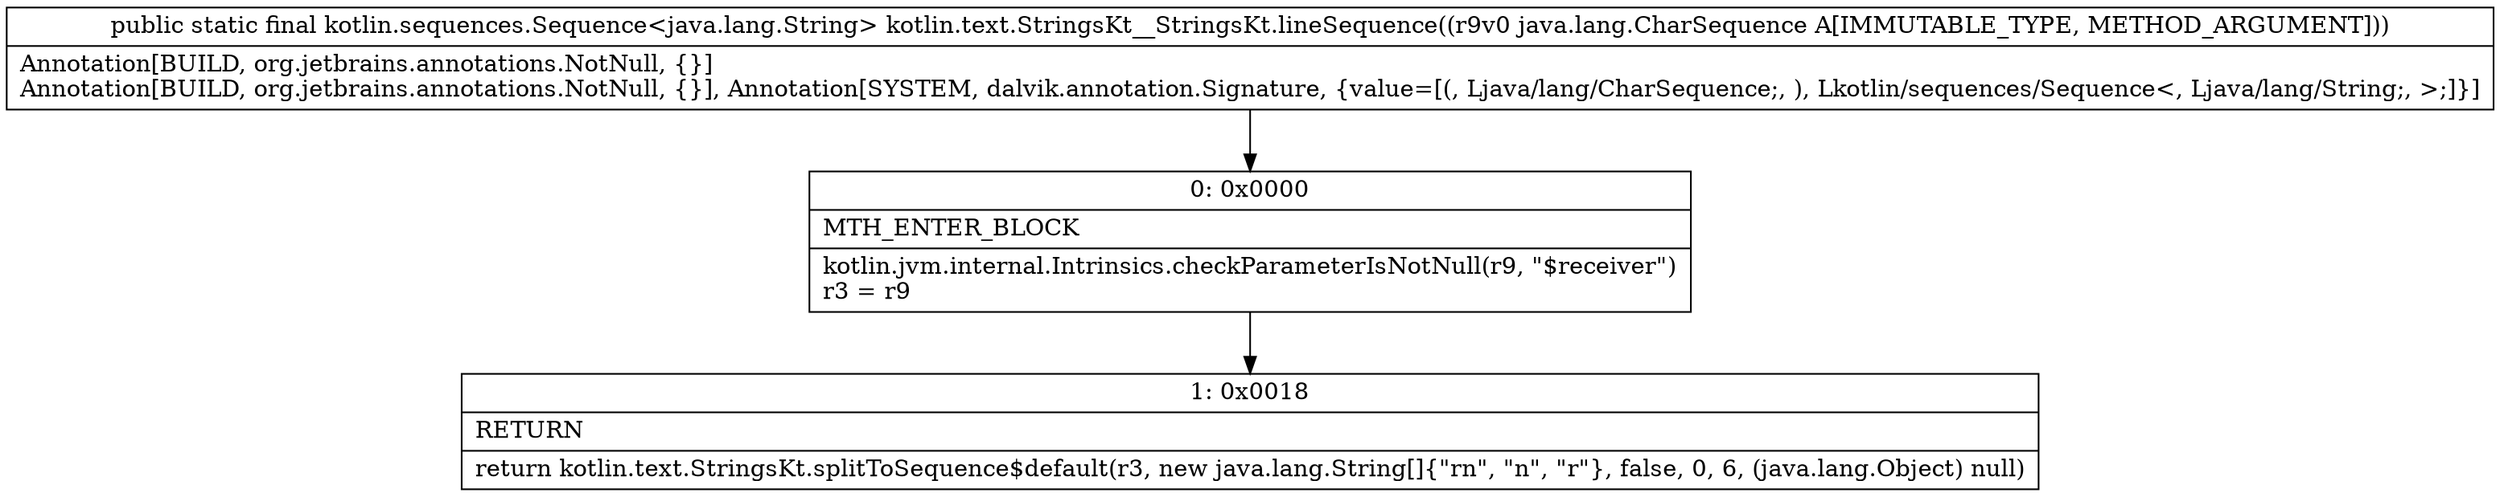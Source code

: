 digraph "CFG forkotlin.text.StringsKt__StringsKt.lineSequence(Ljava\/lang\/CharSequence;)Lkotlin\/sequences\/Sequence;" {
Node_0 [shape=record,label="{0\:\ 0x0000|MTH_ENTER_BLOCK\l|kotlin.jvm.internal.Intrinsics.checkParameterIsNotNull(r9, \"$receiver\")\lr3 = r9\l}"];
Node_1 [shape=record,label="{1\:\ 0x0018|RETURN\l|return kotlin.text.StringsKt.splitToSequence$default(r3, new java.lang.String[]\{\"rn\", \"n\", \"r\"\}, false, 0, 6, (java.lang.Object) null)\l}"];
MethodNode[shape=record,label="{public static final kotlin.sequences.Sequence\<java.lang.String\> kotlin.text.StringsKt__StringsKt.lineSequence((r9v0 java.lang.CharSequence A[IMMUTABLE_TYPE, METHOD_ARGUMENT]))  | Annotation[BUILD, org.jetbrains.annotations.NotNull, \{\}]\lAnnotation[BUILD, org.jetbrains.annotations.NotNull, \{\}], Annotation[SYSTEM, dalvik.annotation.Signature, \{value=[(, Ljava\/lang\/CharSequence;, ), Lkotlin\/sequences\/Sequence\<, Ljava\/lang\/String;, \>;]\}]\l}"];
MethodNode -> Node_0;
Node_0 -> Node_1;
}

